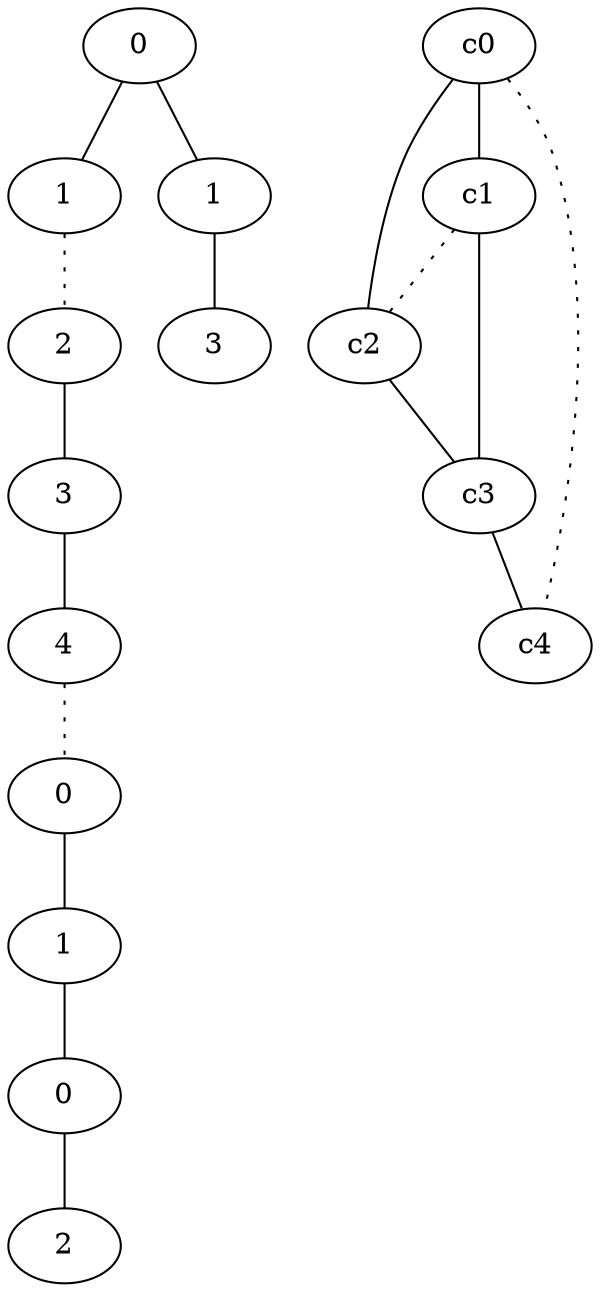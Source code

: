 graph {
a0[label=0];
a1[label=1];
a2[label=2];
a3[label=3];
a4[label=4];
a5[label=0];
a6[label=1];
a7[label=0];
a8[label=2];
a9[label=1];
a10[label=3];
a0 -- a1;
a0 -- a9;
a1 -- a2 [style=dotted];
a2 -- a3;
a3 -- a4;
a4 -- a5 [style=dotted];
a5 -- a6;
a6 -- a7;
a7 -- a8;
a9 -- a10;
c0 -- c1;
c0 -- c2;
c0 -- c4 [style=dotted];
c1 -- c2 [style=dotted];
c1 -- c3;
c2 -- c3;
c3 -- c4;
}
